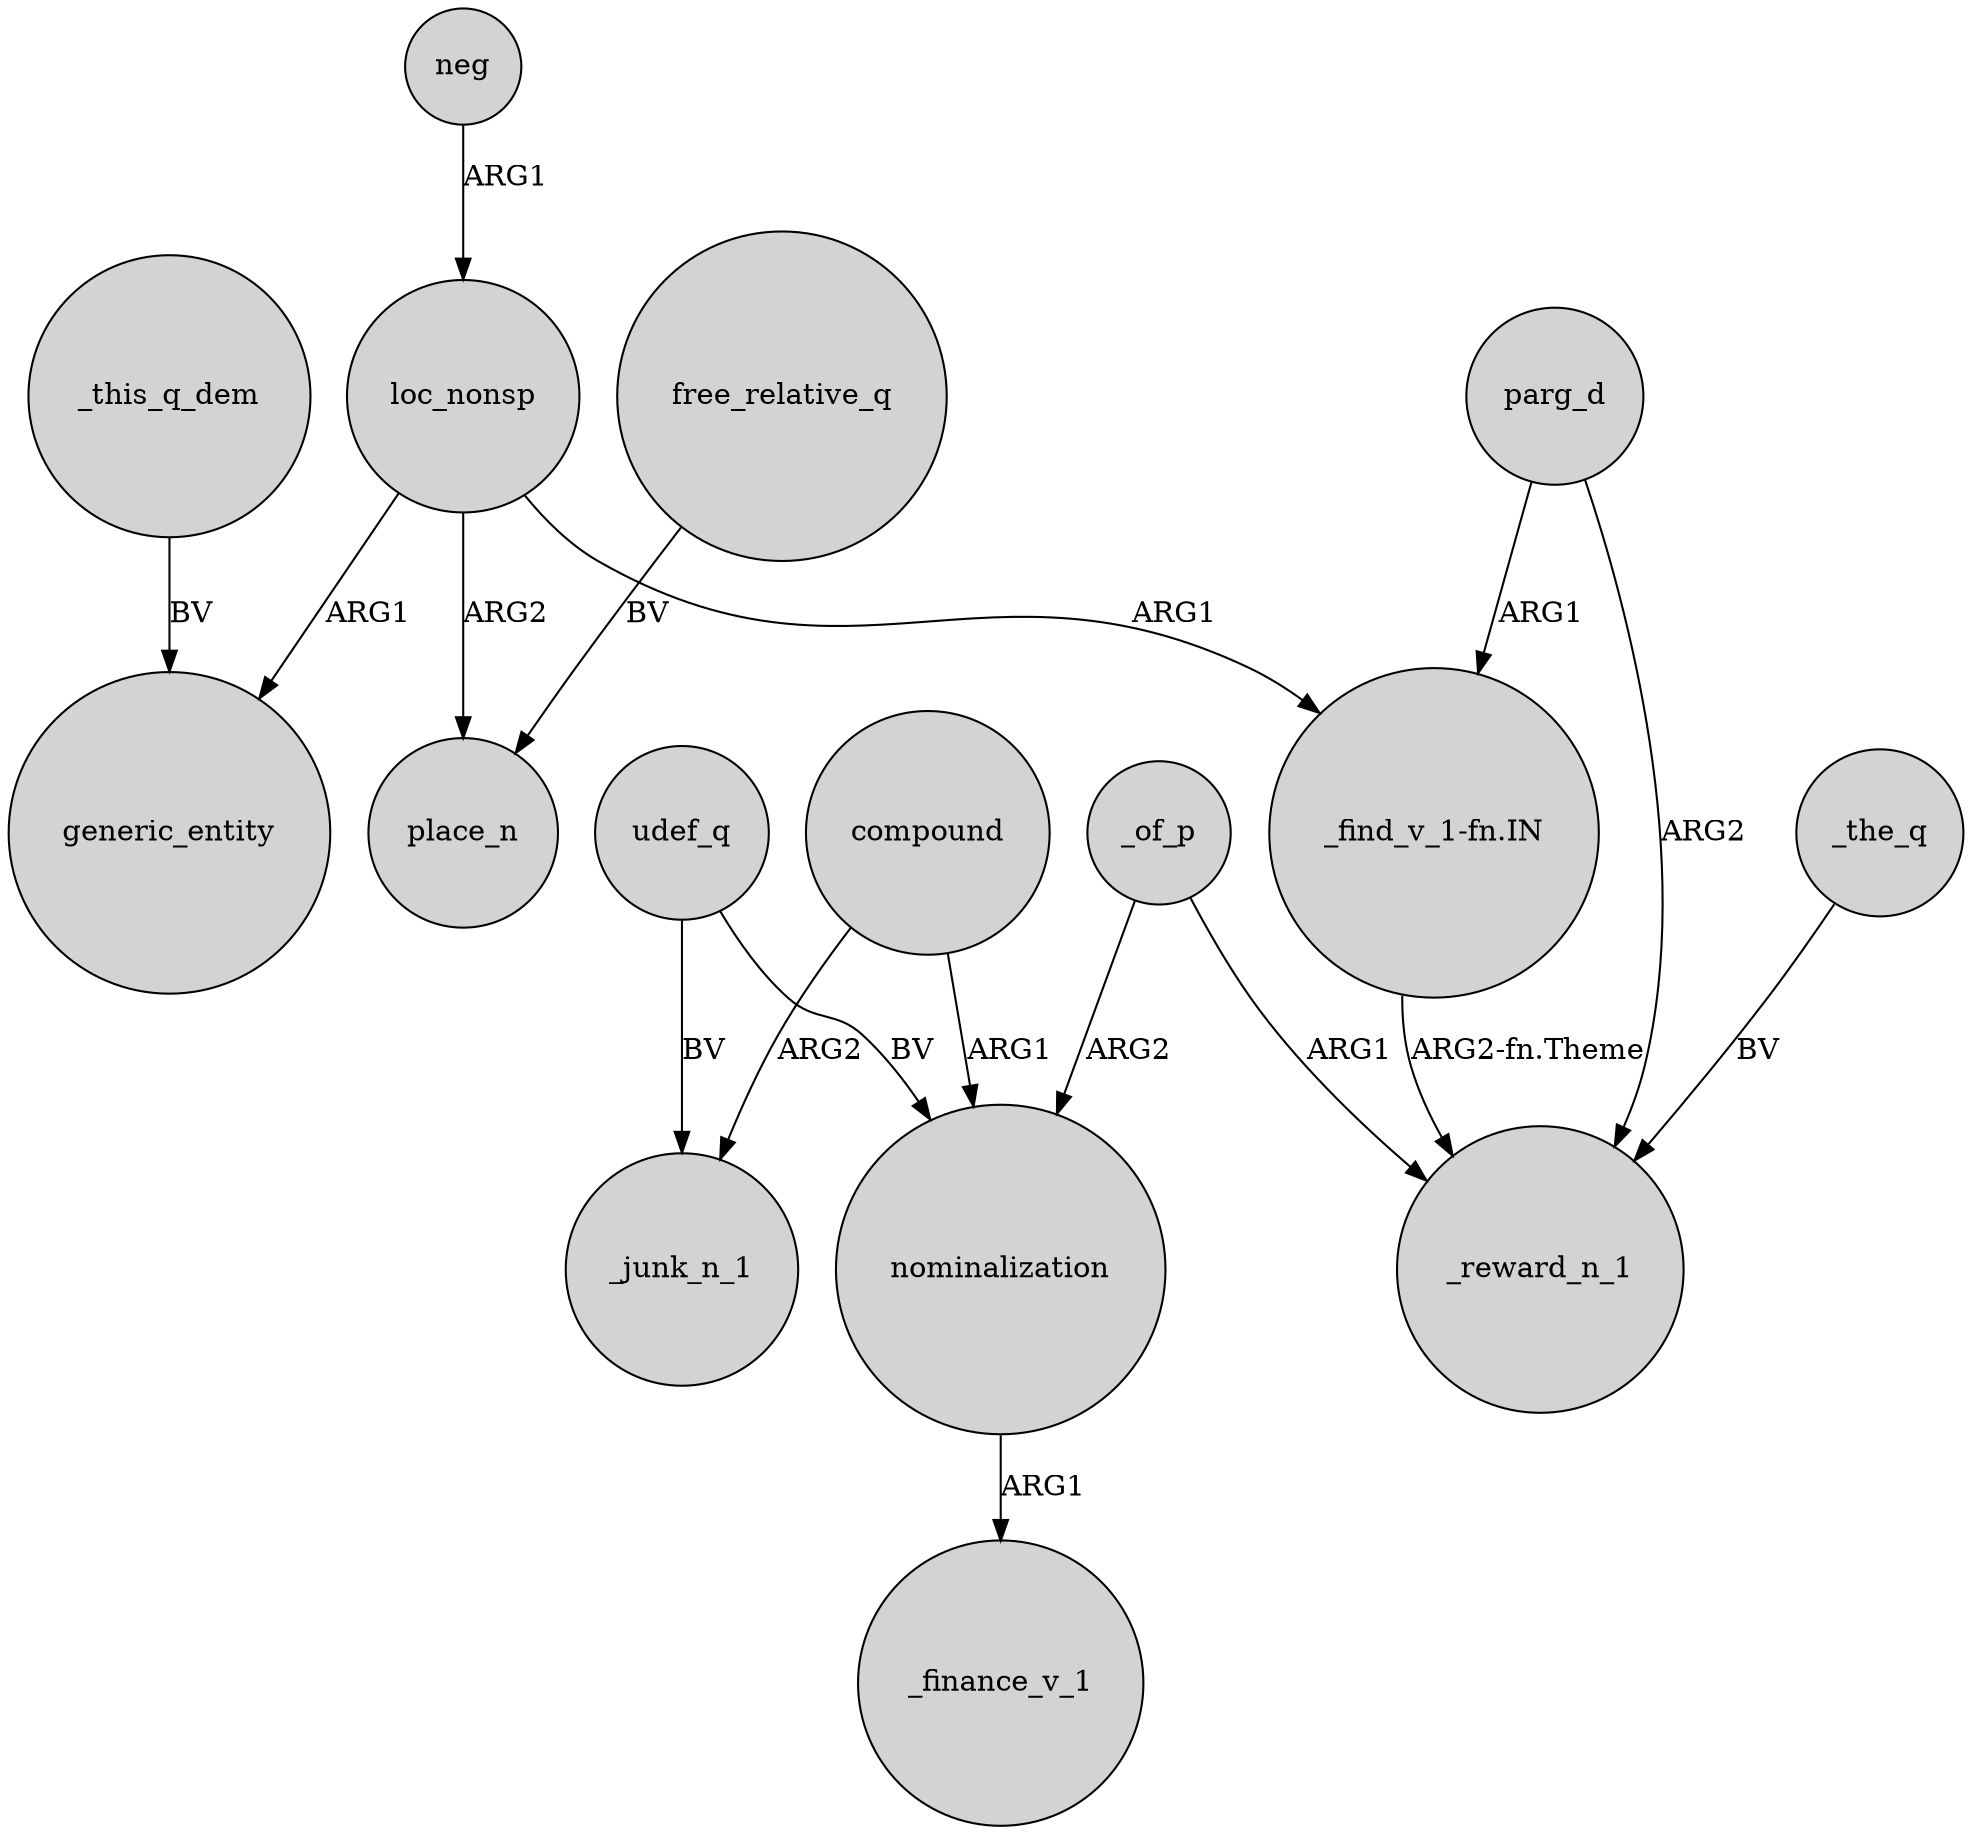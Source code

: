 digraph {
	node [shape=circle style=filled]
	loc_nonsp -> place_n [label=ARG2]
	_this_q_dem -> generic_entity [label=BV]
	neg -> loc_nonsp [label=ARG1]
	compound -> _junk_n_1 [label=ARG2]
	nominalization -> _finance_v_1 [label=ARG1]
	_of_p -> nominalization [label=ARG2]
	parg_d -> _reward_n_1 [label=ARG2]
	free_relative_q -> place_n [label=BV]
	_of_p -> _reward_n_1 [label=ARG1]
	udef_q -> nominalization [label=BV]
	compound -> nominalization [label=ARG1]
	_the_q -> _reward_n_1 [label=BV]
	"_find_v_1-fn.IN" -> _reward_n_1 [label="ARG2-fn.Theme"]
	parg_d -> "_find_v_1-fn.IN" [label=ARG1]
	udef_q -> _junk_n_1 [label=BV]
	loc_nonsp -> "_find_v_1-fn.IN" [label=ARG1]
	loc_nonsp -> generic_entity [label=ARG1]
}
